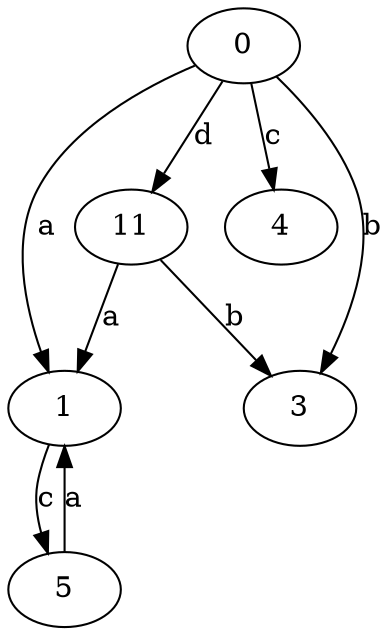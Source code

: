 strict digraph  {
1;
3;
0;
4;
5;
11;
1 -> 5  [label=c];
0 -> 1  [label=a];
0 -> 3  [label=b];
0 -> 4  [label=c];
0 -> 11  [label=d];
5 -> 1  [label=a];
11 -> 1  [label=a];
11 -> 3  [label=b];
}
